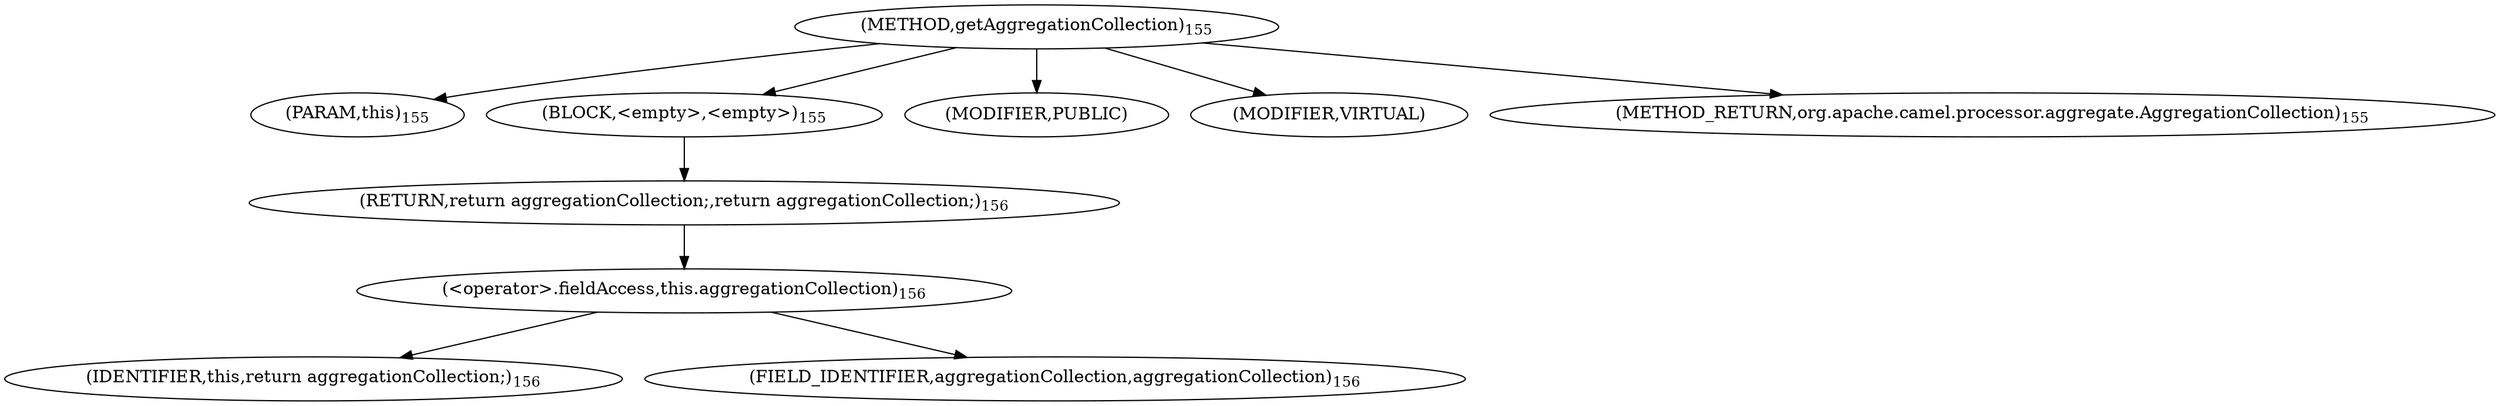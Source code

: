 digraph "getAggregationCollection" {  
"381" [label = <(METHOD,getAggregationCollection)<SUB>155</SUB>> ]
"382" [label = <(PARAM,this)<SUB>155</SUB>> ]
"383" [label = <(BLOCK,&lt;empty&gt;,&lt;empty&gt;)<SUB>155</SUB>> ]
"384" [label = <(RETURN,return aggregationCollection;,return aggregationCollection;)<SUB>156</SUB>> ]
"385" [label = <(&lt;operator&gt;.fieldAccess,this.aggregationCollection)<SUB>156</SUB>> ]
"386" [label = <(IDENTIFIER,this,return aggregationCollection;)<SUB>156</SUB>> ]
"387" [label = <(FIELD_IDENTIFIER,aggregationCollection,aggregationCollection)<SUB>156</SUB>> ]
"388" [label = <(MODIFIER,PUBLIC)> ]
"389" [label = <(MODIFIER,VIRTUAL)> ]
"390" [label = <(METHOD_RETURN,org.apache.camel.processor.aggregate.AggregationCollection)<SUB>155</SUB>> ]
  "381" -> "382" 
  "381" -> "383" 
  "381" -> "388" 
  "381" -> "389" 
  "381" -> "390" 
  "383" -> "384" 
  "384" -> "385" 
  "385" -> "386" 
  "385" -> "387" 
}
